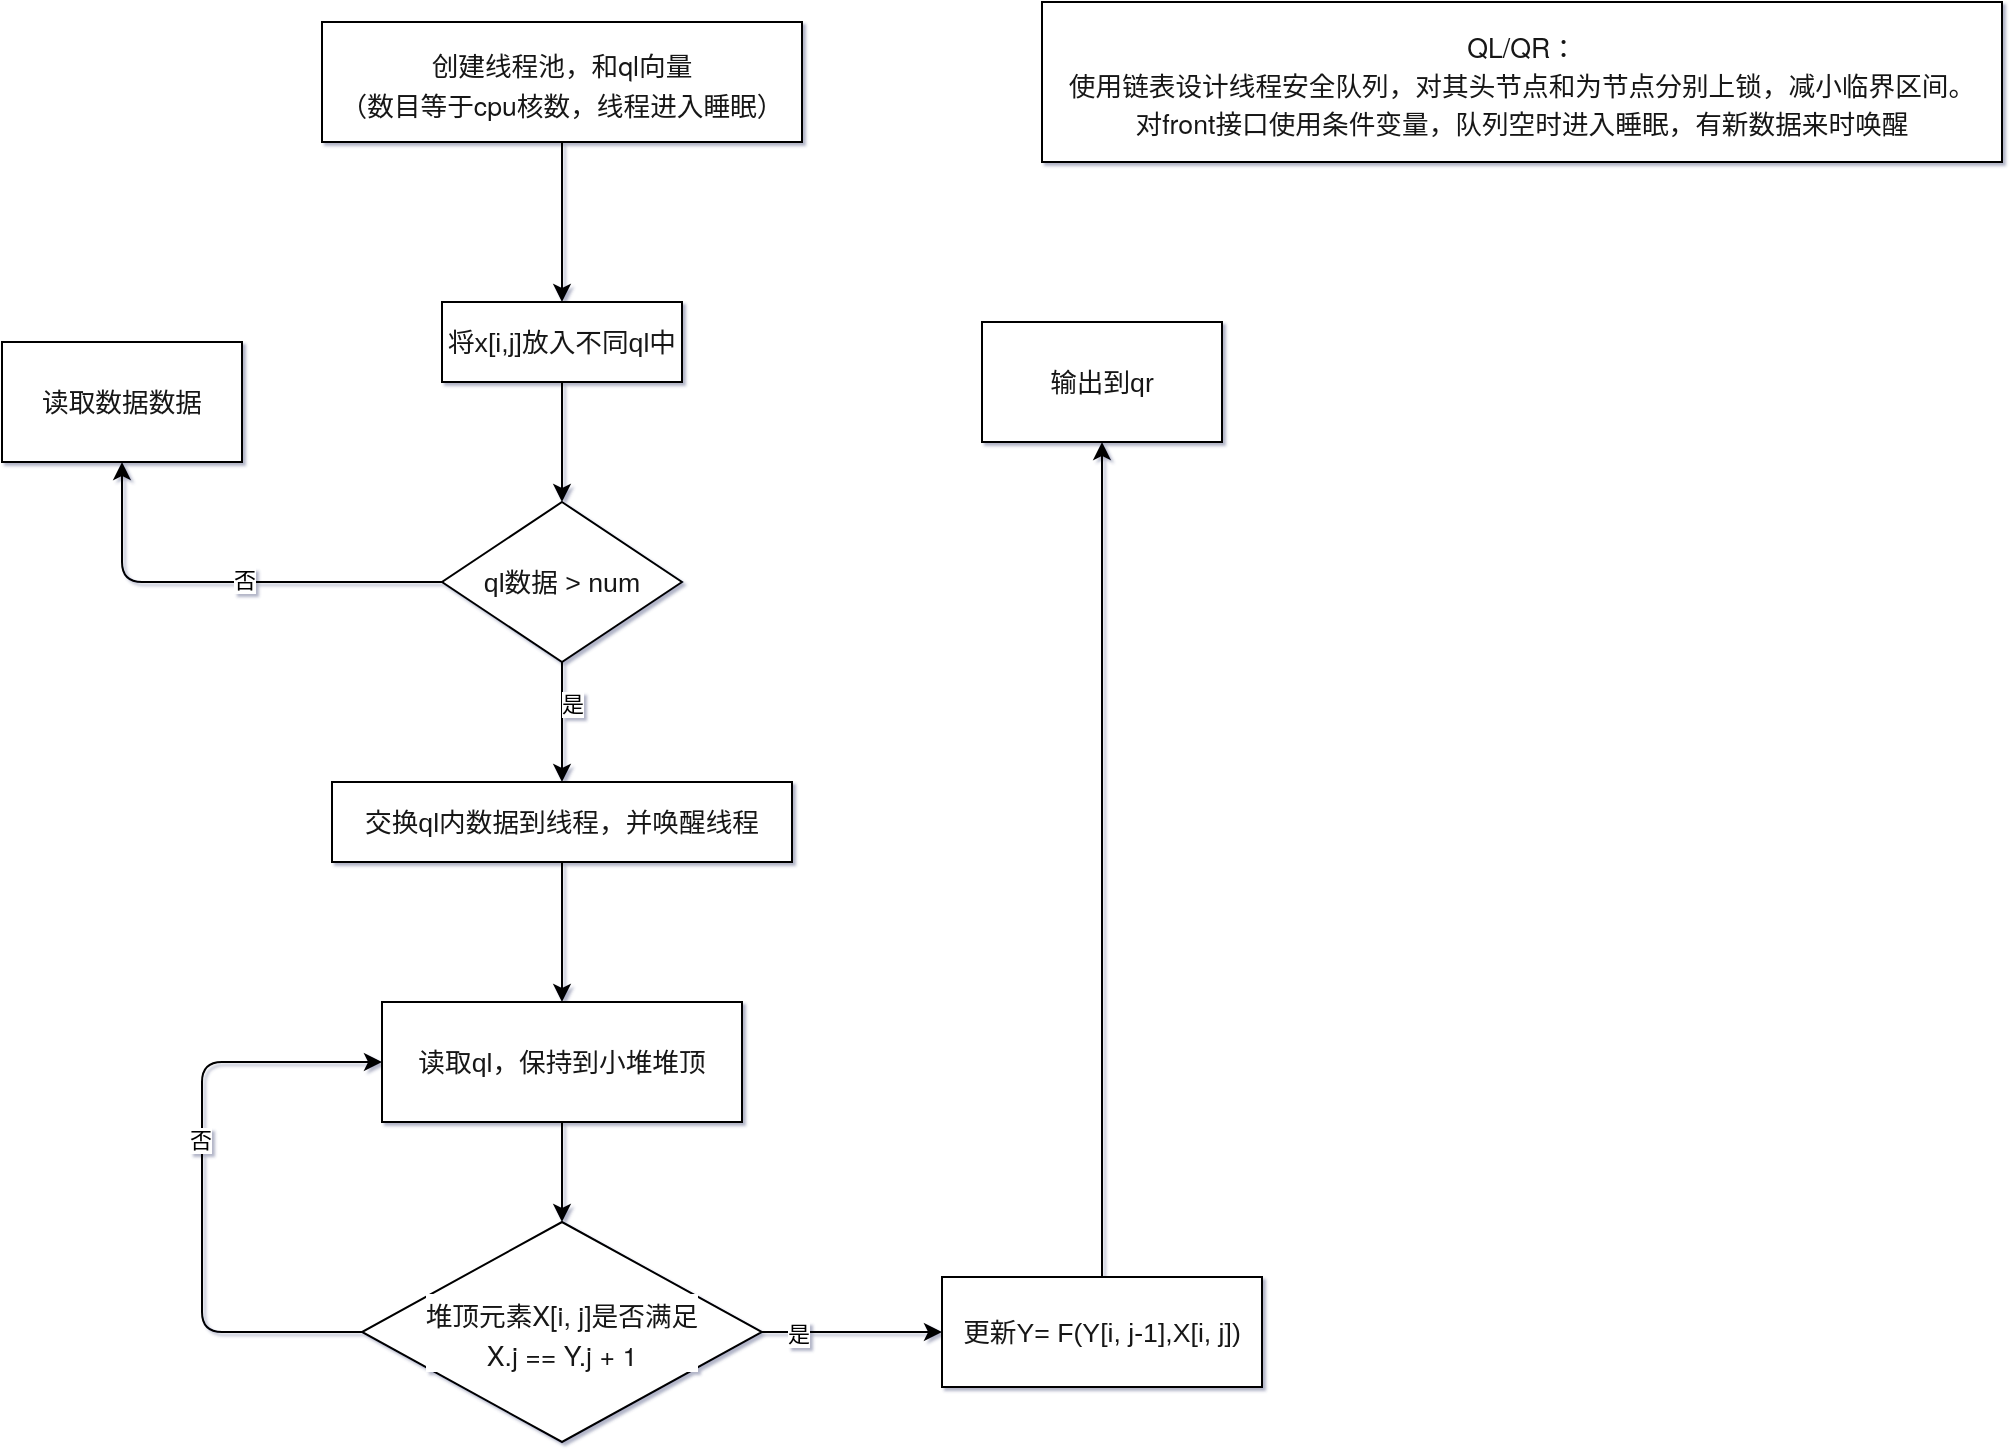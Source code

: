 <mxfile>
    <diagram id="capf_uy1sKUgn0UFzP4P" name="Page-1">
        <mxGraphModel dx="1051" dy="790" grid="1" gridSize="10" guides="1" tooltips="1" connect="1" arrows="1" fold="1" page="1" pageScale="1" pageWidth="827" pageHeight="1169" background="#ffffff" math="0" shadow="1">
            <root>
                <mxCell id="0"/>
                <mxCell id="1" parent="0"/>
                <mxCell id="2" value="&lt;p style=&quot;box-sizing: border-box ; margin: 0px ; padding: 0px ; color: rgb(0 , 0 , 0) ; font-family: &amp;#34;helvetica neue&amp;#34; , &amp;#34;helvetica&amp;#34; , &amp;#34;pingfang sc&amp;#34; , &amp;#34;hiragino sans gb&amp;#34; , &amp;#34;microsoft yahei&amp;#34; , &amp;#34;\5 fae8f6f96c59ed1&amp;#34; , &amp;#34;arial&amp;#34; , sans-serif ; font-size: 16px ; background-color: rgb(255 , 255 , 255) ; line-height: 1.2&quot;&gt;&lt;span style=&quot;box-sizing: border-box ; color: rgb(25 , 25 , 25) ; font-size: 10pt&quot;&gt;QL/QR：&lt;/span&gt;&lt;/p&gt;&lt;p style=&quot;box-sizing: border-box ; margin: 0px ; padding: 0px ; color: rgb(0 , 0 , 0) ; font-family: &amp;#34;helvetica neue&amp;#34; , &amp;#34;helvetica&amp;#34; , &amp;#34;pingfang sc&amp;#34; , &amp;#34;hiragino sans gb&amp;#34; , &amp;#34;microsoft yahei&amp;#34; , &amp;#34;\5 fae8f6f96c59ed1&amp;#34; , &amp;#34;arial&amp;#34; , sans-serif ; font-size: 16px ; background-color: rgb(255 , 255 , 255) ; line-height: 1.2&quot;&gt;&lt;span style=&quot;box-sizing: border-box ; color: rgb(25 , 25 , 25) ; font-size: 10pt&quot;&gt;使用链表设计线程安全队列，对其头节点和为节点分别上锁，减小临界区间。&lt;/span&gt;&lt;/p&gt;&lt;p style=&quot;box-sizing: border-box ; margin: 0px ; padding: 0px ; color: rgb(0 , 0 , 0) ; font-family: &amp;#34;helvetica neue&amp;#34; , &amp;#34;helvetica&amp;#34; , &amp;#34;pingfang sc&amp;#34; , &amp;#34;hiragino sans gb&amp;#34; , &amp;#34;microsoft yahei&amp;#34; , &amp;#34;\5 fae8f6f96c59ed1&amp;#34; , &amp;#34;arial&amp;#34; , sans-serif ; font-size: 16px ; background-color: rgb(255 , 255 , 255) ; line-height: 1.2&quot;&gt;&lt;span style=&quot;box-sizing: border-box ; color: rgb(25 , 25 , 25) ; font-size: 10pt&quot;&gt;对front接口使用条件变量，队列空时进入睡眠，有新数据来时唤醒&lt;/span&gt;&lt;/p&gt;" style="rounded=0;whiteSpace=wrap;html=1;" parent="1" vertex="1">
                    <mxGeometry x="620" y="40" width="480" height="80" as="geometry"/>
                </mxCell>
                <mxCell id="5" value="" style="edgeStyle=none;html=1;" parent="1" source="3" target="4" edge="1">
                    <mxGeometry relative="1" as="geometry"/>
                </mxCell>
                <mxCell id="3" value="&lt;p style=&quot;box-sizing: border-box ; margin: 0px ; padding: 0px ; color: rgb(0 , 0 , 0) ; font-family: &amp;#34;helvetica neue&amp;#34; , &amp;#34;helvetica&amp;#34; , &amp;#34;pingfang sc&amp;#34; , &amp;#34;hiragino sans gb&amp;#34; , &amp;#34;microsoft yahei&amp;#34; , &amp;#34;\5 fae8f6f96c59ed1&amp;#34; , &amp;#34;arial&amp;#34; , sans-serif ; font-size: 16px ; background-color: rgb(255 , 255 , 255) ; line-height: 1.2&quot;&gt;&lt;span style=&quot;box-sizing: border-box ; color: rgb(25 , 25 , 25) ; font-size: 10pt&quot;&gt;创建线程池，和ql向量&lt;/span&gt;&lt;/p&gt;&lt;p style=&quot;box-sizing: border-box ; margin: 0px ; padding: 0px ; color: rgb(0 , 0 , 0) ; font-family: &amp;#34;helvetica neue&amp;#34; , &amp;#34;helvetica&amp;#34; , &amp;#34;pingfang sc&amp;#34; , &amp;#34;hiragino sans gb&amp;#34; , &amp;#34;microsoft yahei&amp;#34; , &amp;#34;\5 fae8f6f96c59ed1&amp;#34; , &amp;#34;arial&amp;#34; , sans-serif ; font-size: 16px ; background-color: rgb(255 , 255 , 255) ; line-height: 1.2&quot;&gt;&lt;span style=&quot;box-sizing: border-box ; color: rgb(25 , 25 , 25) ; font-size: 10pt&quot;&gt;（数目等于cpu核数，线程进入睡眠）&lt;/span&gt;&lt;/p&gt;" style="rounded=0;whiteSpace=wrap;html=1;" parent="1" vertex="1">
                    <mxGeometry x="260" y="50" width="240" height="60" as="geometry"/>
                </mxCell>
                <mxCell id="7" value="" style="edgeStyle=none;html=1;" parent="1" source="4" target="6" edge="1">
                    <mxGeometry relative="1" as="geometry"/>
                </mxCell>
                <mxCell id="4" value="&lt;span style=&quot;color: rgb(25 , 25 , 25) ; font-size: 13.333px ; background-color: rgb(255 , 255 , 255)&quot;&gt;将x[i,j]放入不同ql中&lt;/span&gt;" style="whiteSpace=wrap;html=1;rounded=0;" parent="1" vertex="1">
                    <mxGeometry x="320" y="190" width="120" height="40" as="geometry"/>
                </mxCell>
                <mxCell id="10" style="edgeStyle=none;html=1;entryX=0.5;entryY=1;entryDx=0;entryDy=0;" parent="1" source="6" target="8" edge="1">
                    <mxGeometry relative="1" as="geometry">
                        <Array as="points">
                            <mxPoint x="160" y="330"/>
                        </Array>
                    </mxGeometry>
                </mxCell>
                <mxCell id="11" value="否" style="edgeLabel;html=1;align=center;verticalAlign=middle;resizable=0;points=[];" parent="10" vertex="1" connectable="0">
                    <mxGeometry x="-0.1" y="-1" relative="1" as="geometry">
                        <mxPoint as="offset"/>
                    </mxGeometry>
                </mxCell>
                <mxCell id="13" value="" style="edgeStyle=none;html=1;" parent="1" source="6" target="12" edge="1">
                    <mxGeometry relative="1" as="geometry"/>
                </mxCell>
                <mxCell id="14" value="是" style="edgeLabel;html=1;align=center;verticalAlign=middle;resizable=0;points=[];" parent="13" vertex="1" connectable="0">
                    <mxGeometry x="-0.311" y="5" relative="1" as="geometry">
                        <mxPoint as="offset"/>
                    </mxGeometry>
                </mxCell>
                <mxCell id="6" value="&#10;&#10;&lt;span style=&quot;color: rgb(25, 25, 25); font-size: 13.333px; font-style: normal; font-weight: 400; letter-spacing: normal; text-align: center; text-indent: 0px; text-transform: none; word-spacing: 0px; background-color: rgb(255, 255, 255); display: inline; float: none;&quot;&gt;ql数据 &amp;gt; num&lt;/span&gt;&#10;&#10;" style="rhombus;whiteSpace=wrap;html=1;rounded=0;" parent="1" vertex="1">
                    <mxGeometry x="320" y="290" width="120" height="80" as="geometry"/>
                </mxCell>
                <mxCell id="8" value="&lt;span style=&quot;color: rgb(25 , 25 , 25) ; font-size: 13.333px ; background-color: rgb(255 , 255 , 255)&quot;&gt;读取数据数据&lt;/span&gt;" style="whiteSpace=wrap;html=1;rounded=0;" parent="1" vertex="1">
                    <mxGeometry x="100" y="210" width="120" height="60" as="geometry"/>
                </mxCell>
                <mxCell id="17" value="" style="edgeStyle=none;html=1;" parent="1" source="12" target="16" edge="1">
                    <mxGeometry relative="1" as="geometry"/>
                </mxCell>
                <mxCell id="12" value="&lt;span style=&quot;color: rgb(25 , 25 , 25) ; font-size: 13.333px ; background-color: rgb(255 , 255 , 255)&quot;&gt;交换ql内数据到线程，并唤醒线程&lt;/span&gt;" style="whiteSpace=wrap;html=1;rounded=0;" parent="1" vertex="1">
                    <mxGeometry x="265" y="430" width="230" height="40" as="geometry"/>
                </mxCell>
                <mxCell id="19" value="" style="edgeStyle=none;html=1;" parent="1" source="16" target="18" edge="1">
                    <mxGeometry relative="1" as="geometry"/>
                </mxCell>
                <mxCell id="16" value="&#10;&#10;&lt;span style=&quot;color: rgb(25, 25, 25); font-size: 13.333px; font-style: normal; font-weight: 400; letter-spacing: normal; text-align: center; text-indent: 0px; text-transform: none; word-spacing: 0px; background-color: rgb(255, 255, 255); display: inline; float: none;&quot;&gt;读取ql，保持到小堆堆顶&lt;/span&gt;&#10;&#10;" style="whiteSpace=wrap;html=1;rounded=0;" parent="1" vertex="1">
                    <mxGeometry x="290" y="540" width="180" height="60" as="geometry"/>
                </mxCell>
                <mxCell id="20" style="edgeStyle=none;html=1;entryX=0;entryY=0.5;entryDx=0;entryDy=0;" parent="1" source="18" target="16" edge="1">
                    <mxGeometry relative="1" as="geometry">
                        <Array as="points">
                            <mxPoint x="200" y="705"/>
                            <mxPoint x="200" y="570"/>
                        </Array>
                    </mxGeometry>
                </mxCell>
                <mxCell id="21" value="否" style="edgeLabel;html=1;align=center;verticalAlign=middle;resizable=0;points=[];" parent="20" vertex="1" connectable="0">
                    <mxGeometry x="0.154" y="1" relative="1" as="geometry">
                        <mxPoint as="offset"/>
                    </mxGeometry>
                </mxCell>
                <mxCell id="24" value="" style="edgeStyle=none;html=1;" parent="1" source="18" target="23" edge="1">
                    <mxGeometry relative="1" as="geometry"/>
                </mxCell>
                <mxCell id="25" value="是" style="edgeLabel;html=1;align=center;verticalAlign=middle;resizable=0;points=[];" parent="24" vertex="1" connectable="0">
                    <mxGeometry x="-0.6" y="-1" relative="1" as="geometry">
                        <mxPoint as="offset"/>
                    </mxGeometry>
                </mxCell>
                <mxCell id="18" value="&#10;&#10;&lt;p style=&quot;box-sizing: border-box; margin: 0px; padding: 0px; color: rgb(0, 0, 0); font-family: &amp;quot;helvetica neue&amp;quot;, helvetica, &amp;quot;pingfang sc&amp;quot;, &amp;quot;hiragino sans gb&amp;quot;, &amp;quot;microsoft yahei&amp;quot;, &amp;quot;\5 fae8f6f96c59ed1&amp;quot;, arial, sans-serif; font-size: 16px; font-style: normal; font-weight: 400; letter-spacing: normal; text-indent: 0px; text-transform: none; word-spacing: 0px; background-color: rgb(255, 255, 255); text-align: center; line-height: 1.2;&quot;&gt;&lt;span style=&quot;box-sizing: border-box ; color: rgb(25 , 25 , 25) ; font-size: 10pt&quot;&gt;堆顶元素X[i, j]是否满足&lt;/span&gt;&lt;/p&gt;&lt;p style=&quot;box-sizing: border-box; margin: 0px; padding: 0px; color: rgb(0, 0, 0); font-family: &amp;quot;helvetica neue&amp;quot;, helvetica, &amp;quot;pingfang sc&amp;quot;, &amp;quot;hiragino sans gb&amp;quot;, &amp;quot;microsoft yahei&amp;quot;, &amp;quot;\5 fae8f6f96c59ed1&amp;quot;, arial, sans-serif; font-size: 16px; font-style: normal; font-weight: 400; letter-spacing: normal; text-indent: 0px; text-transform: none; word-spacing: 0px; background-color: rgb(255, 255, 255); text-align: center; line-height: 1.2;&quot;&gt;&lt;span style=&quot;box-sizing: border-box ; color: rgb(25 , 25 , 25) ; font-size: 10pt&quot;&gt;X.j == Y.j + 1 &lt;/span&gt;&lt;/p&gt;&#10;&#10;" style="rhombus;whiteSpace=wrap;html=1;rounded=0;" parent="1" vertex="1">
                    <mxGeometry x="280" y="650" width="200" height="110" as="geometry"/>
                </mxCell>
                <mxCell id="27" value="" style="edgeStyle=none;html=1;" parent="1" source="23" target="26" edge="1">
                    <mxGeometry relative="1" as="geometry"/>
                </mxCell>
                <mxCell id="23" value="&lt;span style=&quot;color: rgb(25 , 25 , 25) ; font-size: 13.333px ; background-color: rgb(255 , 255 , 255)&quot;&gt;更新Y= F(Y[i, j-1],X[i, j])&lt;/span&gt;" style="whiteSpace=wrap;html=1;rounded=0;" parent="1" vertex="1">
                    <mxGeometry x="570" y="677.5" width="160" height="55" as="geometry"/>
                </mxCell>
                <mxCell id="26" value="&lt;span style=&quot;color: rgb(25 , 25 , 25) ; font-size: 13.333px ; background-color: rgb(255 , 255 , 255)&quot;&gt;输出到qr&lt;/span&gt;" style="whiteSpace=wrap;html=1;rounded=0;" parent="1" vertex="1">
                    <mxGeometry x="590" y="200" width="120" height="60" as="geometry"/>
                </mxCell>
            </root>
        </mxGraphModel>
    </diagram>
</mxfile>